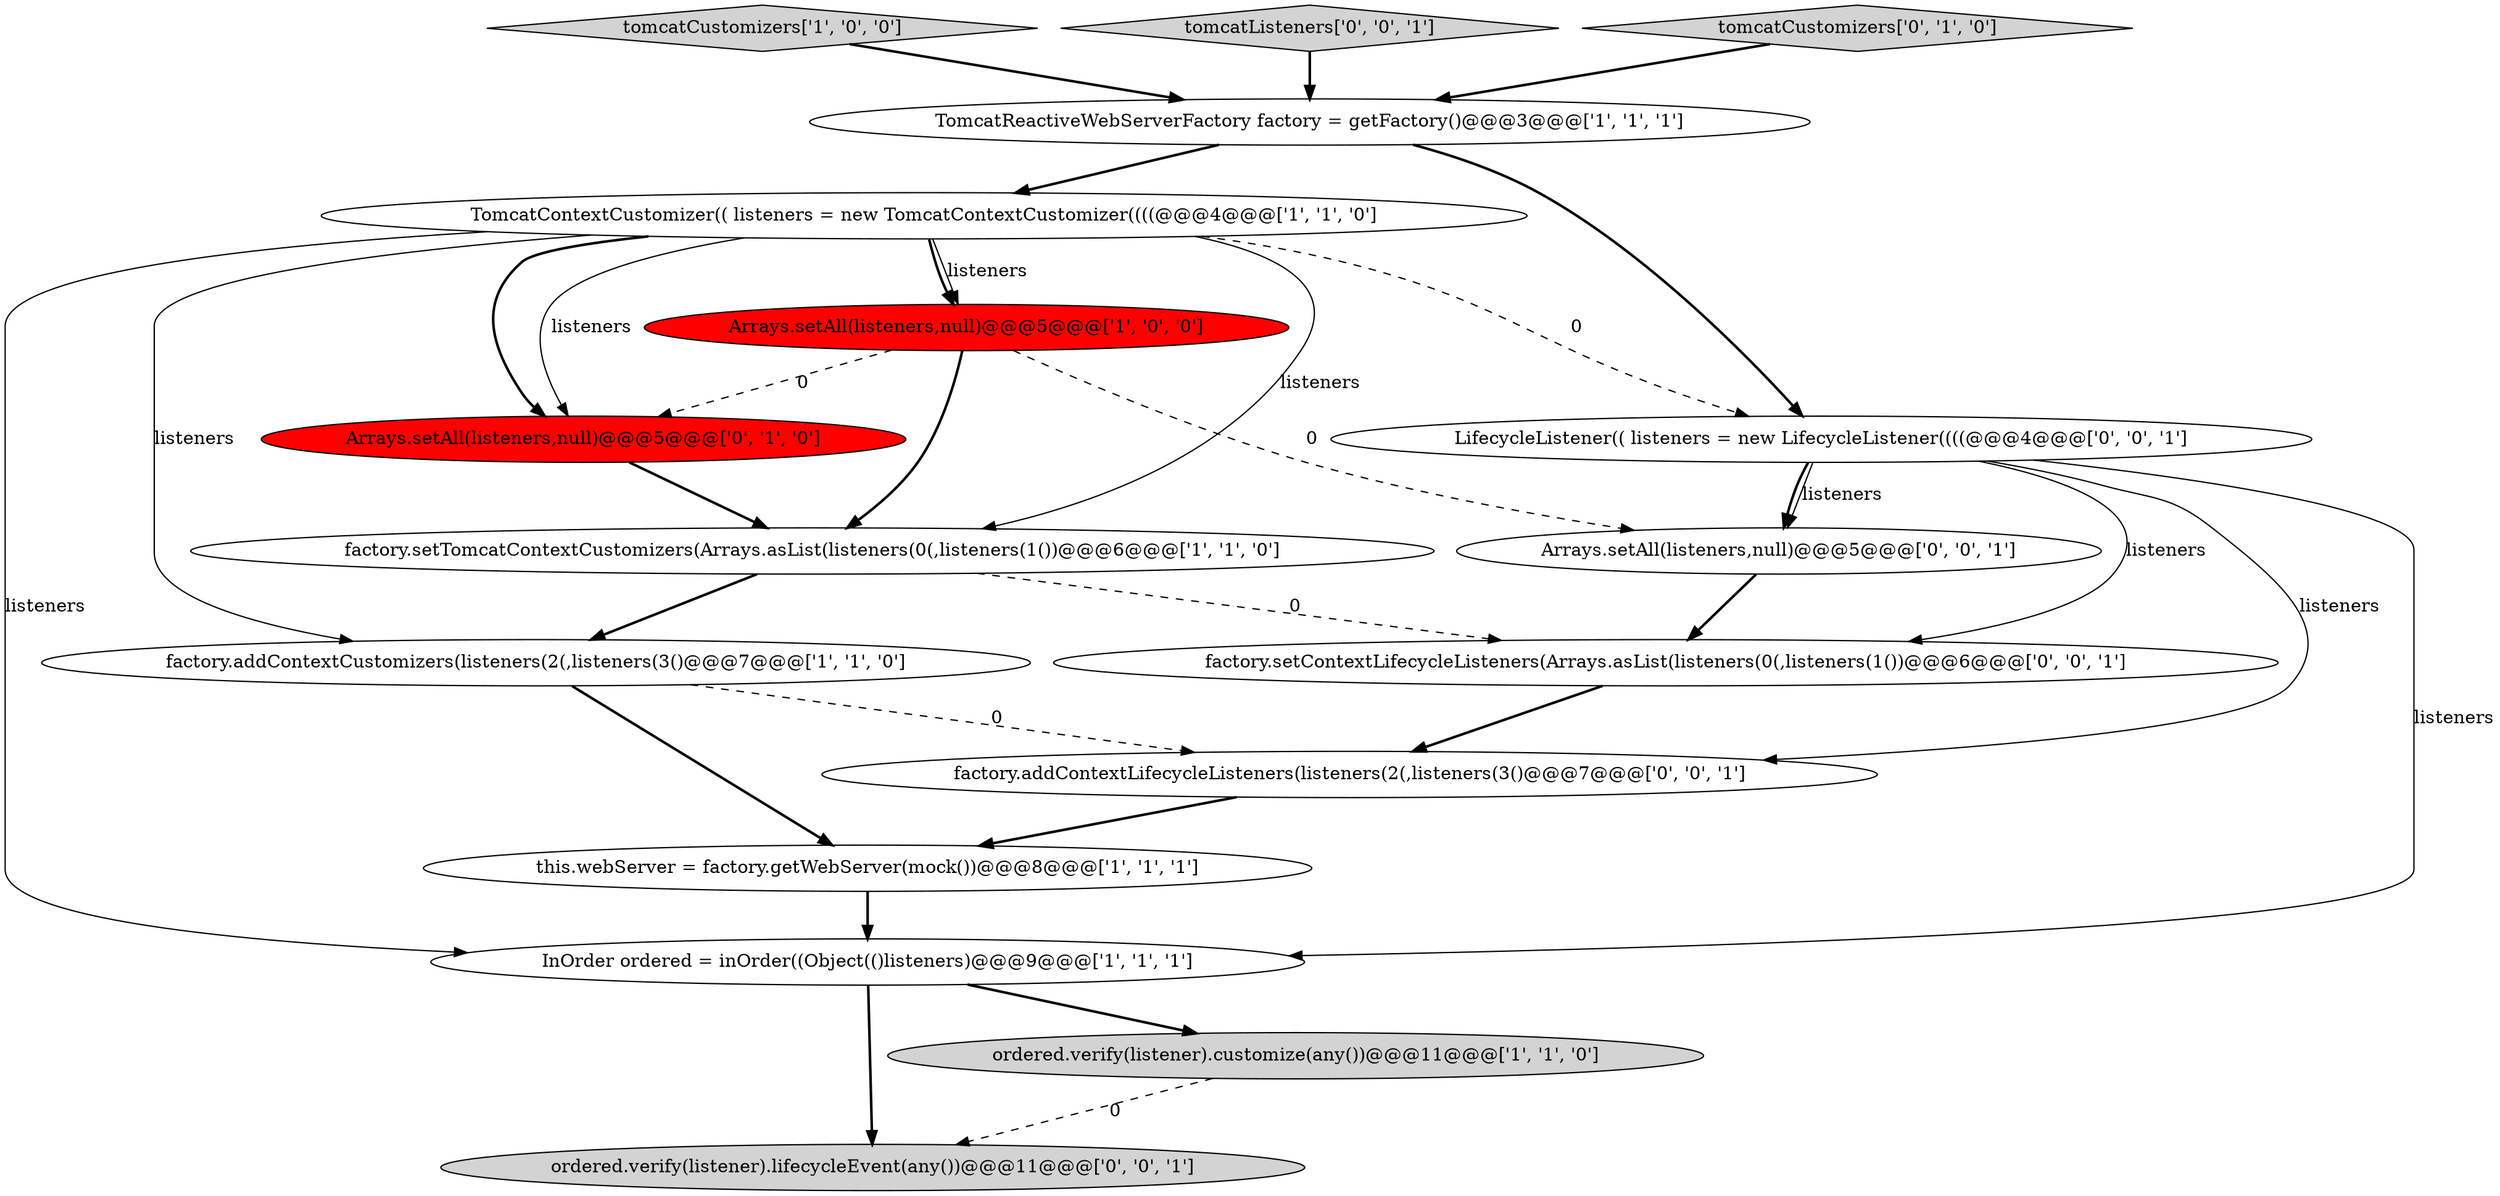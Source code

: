 digraph {
0 [style = filled, label = "this.webServer = factory.getWebServer(mock())@@@8@@@['1', '1', '1']", fillcolor = white, shape = ellipse image = "AAA0AAABBB1BBB"];
1 [style = filled, label = "factory.setTomcatContextCustomizers(Arrays.asList(listeners(0(,listeners(1())@@@6@@@['1', '1', '0']", fillcolor = white, shape = ellipse image = "AAA0AAABBB1BBB"];
3 [style = filled, label = "tomcatCustomizers['1', '0', '0']", fillcolor = lightgray, shape = diamond image = "AAA0AAABBB1BBB"];
15 [style = filled, label = "tomcatListeners['0', '0', '1']", fillcolor = lightgray, shape = diamond image = "AAA0AAABBB3BBB"];
14 [style = filled, label = "Arrays.setAll(listeners,null)@@@5@@@['0', '0', '1']", fillcolor = white, shape = ellipse image = "AAA0AAABBB3BBB"];
6 [style = filled, label = "factory.addContextCustomizers(listeners(2(,listeners(3()@@@7@@@['1', '1', '0']", fillcolor = white, shape = ellipse image = "AAA0AAABBB1BBB"];
7 [style = filled, label = "TomcatContextCustomizer(( listeners = new TomcatContextCustomizer((((@@@4@@@['1', '1', '0']", fillcolor = white, shape = ellipse image = "AAA0AAABBB1BBB"];
10 [style = filled, label = "tomcatCustomizers['0', '1', '0']", fillcolor = lightgray, shape = diamond image = "AAA0AAABBB2BBB"];
5 [style = filled, label = "InOrder ordered = inOrder((Object(()listeners)@@@9@@@['1', '1', '1']", fillcolor = white, shape = ellipse image = "AAA0AAABBB1BBB"];
13 [style = filled, label = "factory.setContextLifecycleListeners(Arrays.asList(listeners(0(,listeners(1())@@@6@@@['0', '0', '1']", fillcolor = white, shape = ellipse image = "AAA0AAABBB3BBB"];
11 [style = filled, label = "factory.addContextLifecycleListeners(listeners(2(,listeners(3()@@@7@@@['0', '0', '1']", fillcolor = white, shape = ellipse image = "AAA0AAABBB3BBB"];
4 [style = filled, label = "Arrays.setAll(listeners,null)@@@5@@@['1', '0', '0']", fillcolor = red, shape = ellipse image = "AAA1AAABBB1BBB"];
12 [style = filled, label = "ordered.verify(listener).lifecycleEvent(any())@@@11@@@['0', '0', '1']", fillcolor = lightgray, shape = ellipse image = "AAA0AAABBB3BBB"];
9 [style = filled, label = "Arrays.setAll(listeners,null)@@@5@@@['0', '1', '0']", fillcolor = red, shape = ellipse image = "AAA1AAABBB2BBB"];
2 [style = filled, label = "ordered.verify(listener).customize(any())@@@11@@@['1', '1', '0']", fillcolor = lightgray, shape = ellipse image = "AAA0AAABBB1BBB"];
16 [style = filled, label = "LifecycleListener(( listeners = new LifecycleListener((((@@@4@@@['0', '0', '1']", fillcolor = white, shape = ellipse image = "AAA0AAABBB3BBB"];
8 [style = filled, label = "TomcatReactiveWebServerFactory factory = getFactory()@@@3@@@['1', '1', '1']", fillcolor = white, shape = ellipse image = "AAA0AAABBB1BBB"];
8->16 [style = bold, label=""];
7->1 [style = solid, label="listeners"];
7->16 [style = dashed, label="0"];
6->11 [style = dashed, label="0"];
6->0 [style = bold, label=""];
16->11 [style = solid, label="listeners"];
7->4 [style = bold, label=""];
13->11 [style = bold, label=""];
8->7 [style = bold, label=""];
16->5 [style = solid, label="listeners"];
1->13 [style = dashed, label="0"];
7->9 [style = bold, label=""];
4->9 [style = dashed, label="0"];
2->12 [style = dashed, label="0"];
5->2 [style = bold, label=""];
16->13 [style = solid, label="listeners"];
11->0 [style = bold, label=""];
1->6 [style = bold, label=""];
7->6 [style = solid, label="listeners"];
10->8 [style = bold, label=""];
16->14 [style = solid, label="listeners"];
5->12 [style = bold, label=""];
3->8 [style = bold, label=""];
16->14 [style = bold, label=""];
7->9 [style = solid, label="listeners"];
4->14 [style = dashed, label="0"];
4->1 [style = bold, label=""];
7->4 [style = solid, label="listeners"];
14->13 [style = bold, label=""];
9->1 [style = bold, label=""];
7->5 [style = solid, label="listeners"];
15->8 [style = bold, label=""];
0->5 [style = bold, label=""];
}
